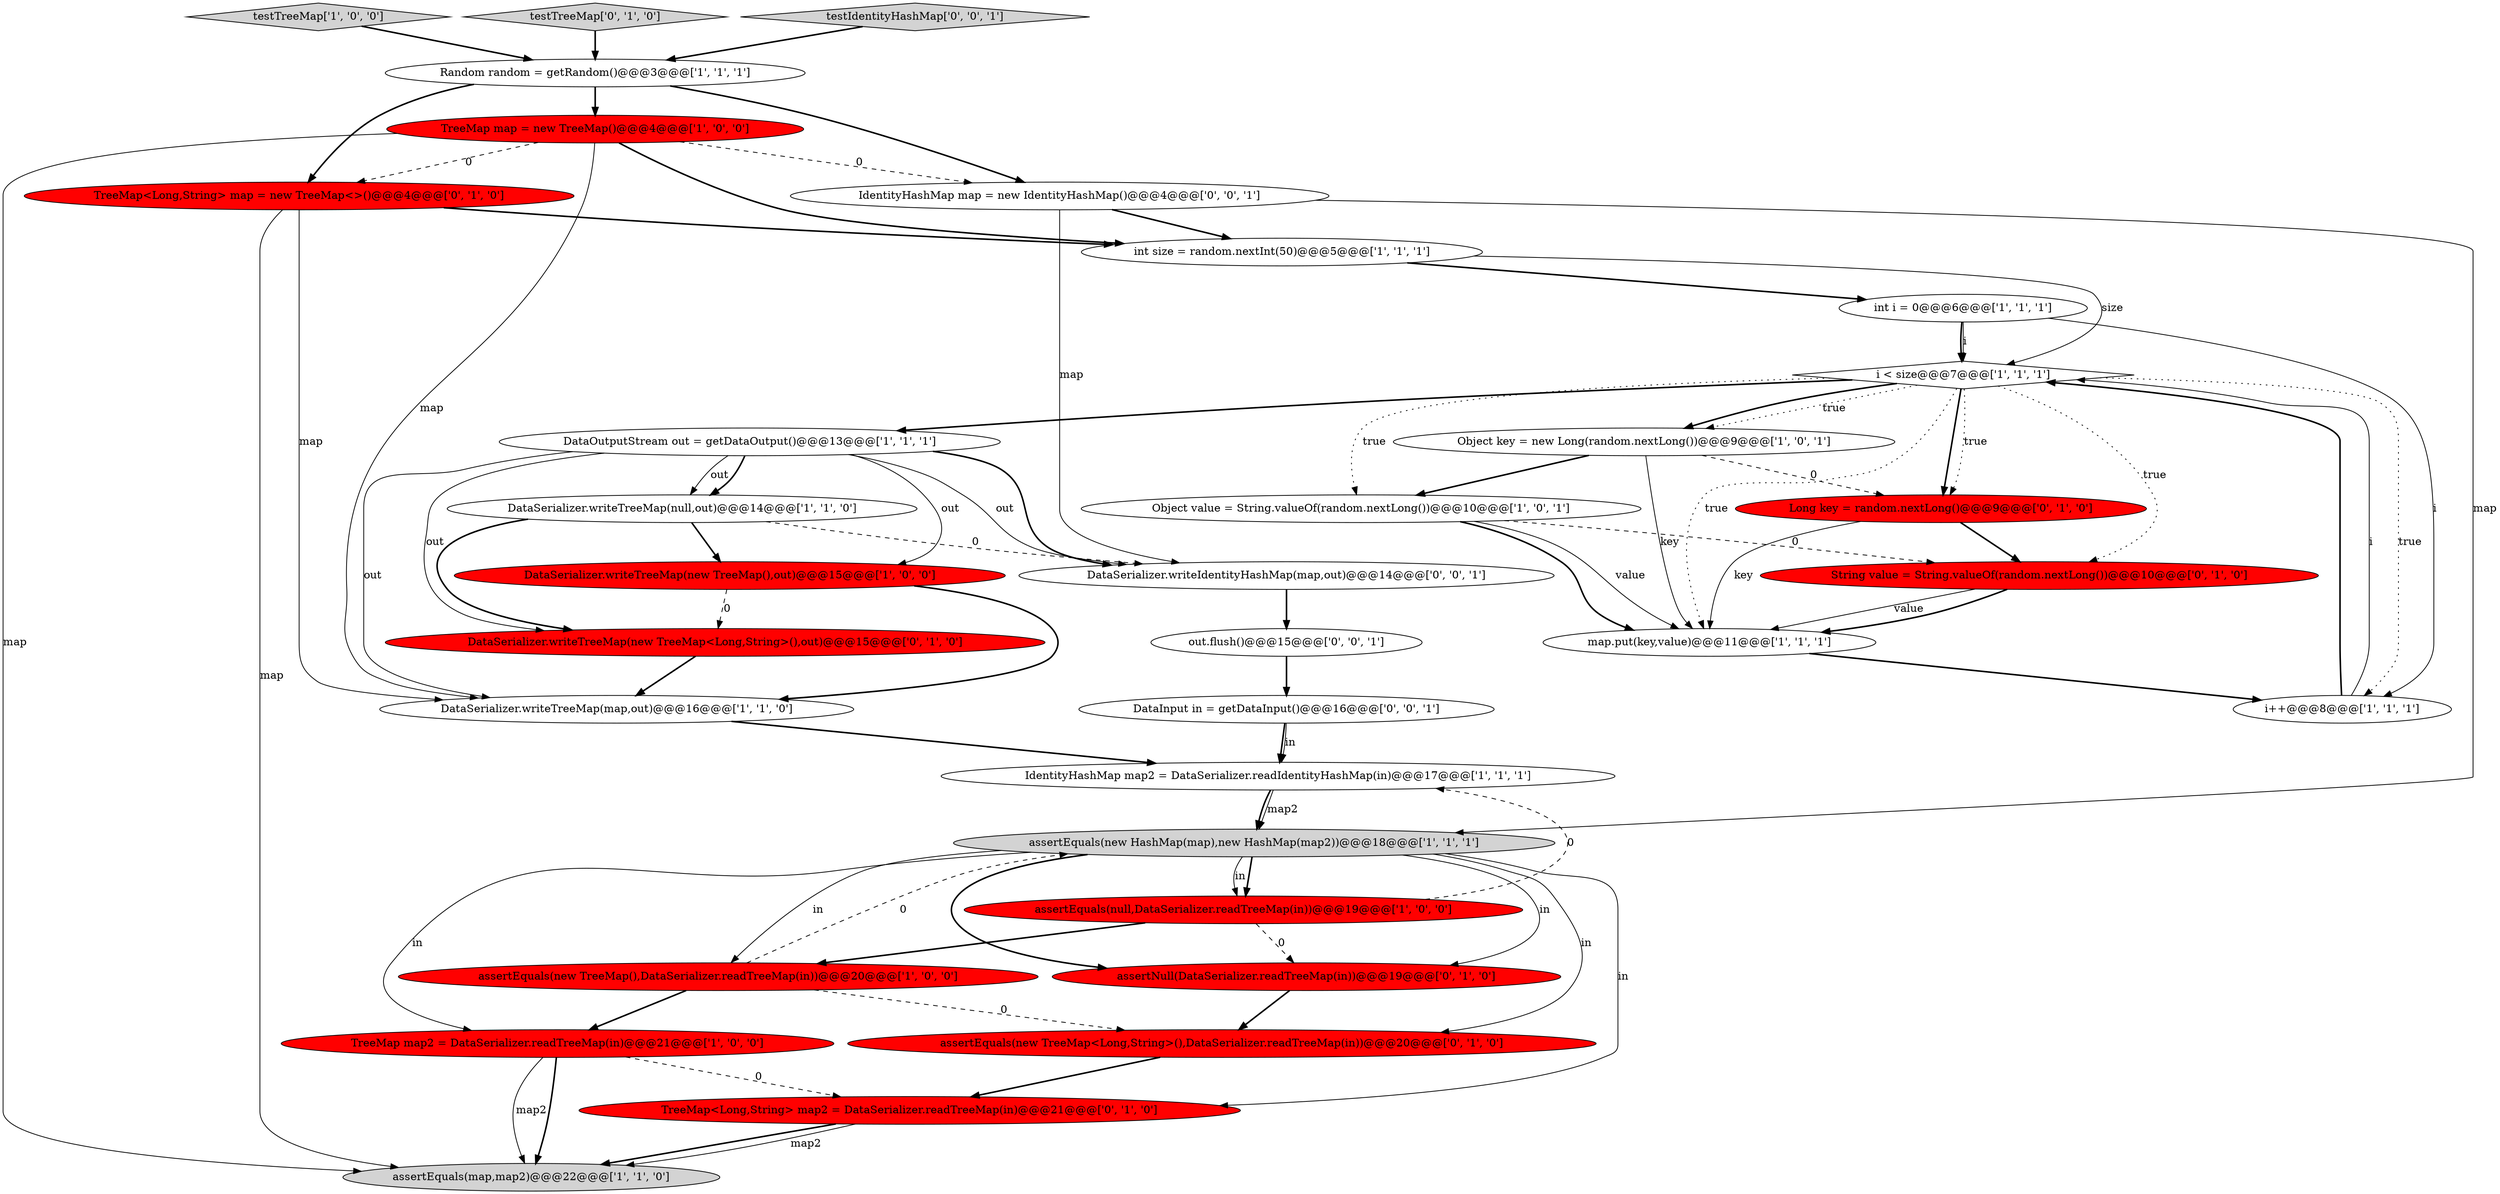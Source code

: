 digraph {
26 [style = filled, label = "DataSerializer.writeTreeMap(new TreeMap<Long,String>(),out)@@@15@@@['0', '1', '0']", fillcolor = red, shape = ellipse image = "AAA1AAABBB2BBB"];
15 [style = filled, label = "DataOutputStream out = getDataOutput()@@@13@@@['1', '1', '1']", fillcolor = white, shape = ellipse image = "AAA0AAABBB1BBB"];
5 [style = filled, label = "int size = random.nextInt(50)@@@5@@@['1', '1', '1']", fillcolor = white, shape = ellipse image = "AAA0AAABBB1BBB"];
14 [style = filled, label = "Object value = String.valueOf(random.nextLong())@@@10@@@['1', '0', '1']", fillcolor = white, shape = ellipse image = "AAA0AAABBB1BBB"];
22 [style = filled, label = "assertNull(DataSerializer.readTreeMap(in))@@@19@@@['0', '1', '0']", fillcolor = red, shape = ellipse image = "AAA1AAABBB2BBB"];
19 [style = filled, label = "assertEquals(new TreeMap(),DataSerializer.readTreeMap(in))@@@20@@@['1', '0', '0']", fillcolor = red, shape = ellipse image = "AAA1AAABBB1BBB"];
8 [style = filled, label = "map.put(key,value)@@@11@@@['1', '1', '1']", fillcolor = white, shape = ellipse image = "AAA0AAABBB1BBB"];
21 [style = filled, label = "TreeMap<Long,String> map2 = DataSerializer.readTreeMap(in)@@@21@@@['0', '1', '0']", fillcolor = red, shape = ellipse image = "AAA1AAABBB2BBB"];
29 [style = filled, label = "DataSerializer.writeIdentityHashMap(map,out)@@@14@@@['0', '0', '1']", fillcolor = white, shape = ellipse image = "AAA0AAABBB3BBB"];
2 [style = filled, label = "assertEquals(map,map2)@@@22@@@['1', '1', '0']", fillcolor = lightgray, shape = ellipse image = "AAA0AAABBB1BBB"];
18 [style = filled, label = "IdentityHashMap map2 = DataSerializer.readIdentityHashMap(in)@@@17@@@['1', '1', '1']", fillcolor = white, shape = ellipse image = "AAA0AAABBB1BBB"];
17 [style = filled, label = "i < size@@@7@@@['1', '1', '1']", fillcolor = white, shape = diamond image = "AAA0AAABBB1BBB"];
27 [style = filled, label = "TreeMap<Long,String> map = new TreeMap<>()@@@4@@@['0', '1', '0']", fillcolor = red, shape = ellipse image = "AAA1AAABBB2BBB"];
30 [style = filled, label = "DataInput in = getDataInput()@@@16@@@['0', '0', '1']", fillcolor = white, shape = ellipse image = "AAA0AAABBB3BBB"];
12 [style = filled, label = "DataSerializer.writeTreeMap(new TreeMap(),out)@@@15@@@['1', '0', '0']", fillcolor = red, shape = ellipse image = "AAA1AAABBB1BBB"];
1 [style = filled, label = "testTreeMap['1', '0', '0']", fillcolor = lightgray, shape = diamond image = "AAA0AAABBB1BBB"];
16 [style = filled, label = "DataSerializer.writeTreeMap(null,out)@@@14@@@['1', '1', '0']", fillcolor = white, shape = ellipse image = "AAA0AAABBB1BBB"];
7 [style = filled, label = "TreeMap map = new TreeMap()@@@4@@@['1', '0', '0']", fillcolor = red, shape = ellipse image = "AAA1AAABBB1BBB"];
3 [style = filled, label = "Random random = getRandom()@@@3@@@['1', '1', '1']", fillcolor = white, shape = ellipse image = "AAA0AAABBB1BBB"];
24 [style = filled, label = "Long key = random.nextLong()@@@9@@@['0', '1', '0']", fillcolor = red, shape = ellipse image = "AAA1AAABBB2BBB"];
11 [style = filled, label = "Object key = new Long(random.nextLong())@@@9@@@['1', '0', '1']", fillcolor = white, shape = ellipse image = "AAA0AAABBB1BBB"];
9 [style = filled, label = "assertEquals(new HashMap(map),new HashMap(map2))@@@18@@@['1', '1', '1']", fillcolor = lightgray, shape = ellipse image = "AAA0AAABBB1BBB"];
0 [style = filled, label = "TreeMap map2 = DataSerializer.readTreeMap(in)@@@21@@@['1', '0', '0']", fillcolor = red, shape = ellipse image = "AAA1AAABBB1BBB"];
25 [style = filled, label = "assertEquals(new TreeMap<Long,String>(),DataSerializer.readTreeMap(in))@@@20@@@['0', '1', '0']", fillcolor = red, shape = ellipse image = "AAA1AAABBB2BBB"];
6 [style = filled, label = "i++@@@8@@@['1', '1', '1']", fillcolor = white, shape = ellipse image = "AAA0AAABBB1BBB"];
20 [style = filled, label = "String value = String.valueOf(random.nextLong())@@@10@@@['0', '1', '0']", fillcolor = red, shape = ellipse image = "AAA1AAABBB2BBB"];
4 [style = filled, label = "int i = 0@@@6@@@['1', '1', '1']", fillcolor = white, shape = ellipse image = "AAA0AAABBB1BBB"];
13 [style = filled, label = "DataSerializer.writeTreeMap(map,out)@@@16@@@['1', '1', '0']", fillcolor = white, shape = ellipse image = "AAA0AAABBB1BBB"];
28 [style = filled, label = "IdentityHashMap map = new IdentityHashMap()@@@4@@@['0', '0', '1']", fillcolor = white, shape = ellipse image = "AAA0AAABBB3BBB"];
23 [style = filled, label = "testTreeMap['0', '1', '0']", fillcolor = lightgray, shape = diamond image = "AAA0AAABBB2BBB"];
10 [style = filled, label = "assertEquals(null,DataSerializer.readTreeMap(in))@@@19@@@['1', '0', '0']", fillcolor = red, shape = ellipse image = "AAA1AAABBB1BBB"];
32 [style = filled, label = "out.flush()@@@15@@@['0', '0', '1']", fillcolor = white, shape = ellipse image = "AAA0AAABBB3BBB"];
31 [style = filled, label = "testIdentityHashMap['0', '0', '1']", fillcolor = lightgray, shape = diamond image = "AAA0AAABBB3BBB"];
11->14 [style = bold, label=""];
17->6 [style = dotted, label="true"];
10->19 [style = bold, label=""];
17->14 [style = dotted, label="true"];
14->20 [style = dashed, label="0"];
8->6 [style = bold, label=""];
15->26 [style = solid, label="out"];
9->10 [style = bold, label=""];
10->22 [style = dashed, label="0"];
30->18 [style = bold, label=""];
3->27 [style = bold, label=""];
21->2 [style = bold, label=""];
12->26 [style = dashed, label="0"];
17->8 [style = dotted, label="true"];
15->12 [style = solid, label="out"];
21->2 [style = solid, label="map2"];
28->29 [style = solid, label="map"];
20->8 [style = solid, label="value"];
11->8 [style = solid, label="key"];
15->13 [style = solid, label="out"];
27->5 [style = bold, label=""];
9->22 [style = solid, label="in"];
10->18 [style = dashed, label="0"];
28->9 [style = solid, label="map"];
25->21 [style = bold, label=""];
17->20 [style = dotted, label="true"];
22->25 [style = bold, label=""];
28->5 [style = bold, label=""];
5->17 [style = solid, label="size"];
16->26 [style = bold, label=""];
0->2 [style = solid, label="map2"];
23->3 [style = bold, label=""];
4->17 [style = solid, label="i"];
26->13 [style = bold, label=""];
24->20 [style = bold, label=""];
7->5 [style = bold, label=""];
20->8 [style = bold, label=""];
3->7 [style = bold, label=""];
29->32 [style = bold, label=""];
9->10 [style = solid, label="in"];
18->9 [style = bold, label=""];
17->15 [style = bold, label=""];
14->8 [style = bold, label=""];
19->25 [style = dashed, label="0"];
31->3 [style = bold, label=""];
15->29 [style = bold, label=""];
13->18 [style = bold, label=""];
9->22 [style = bold, label=""];
6->17 [style = bold, label=""];
9->19 [style = solid, label="in"];
4->17 [style = bold, label=""];
9->0 [style = solid, label="in"];
15->29 [style = solid, label="out"];
1->3 [style = bold, label=""];
27->13 [style = solid, label="map"];
32->30 [style = bold, label=""];
19->0 [style = bold, label=""];
4->6 [style = solid, label="i"];
12->13 [style = bold, label=""];
3->28 [style = bold, label=""];
7->28 [style = dashed, label="0"];
5->4 [style = bold, label=""];
9->21 [style = solid, label="in"];
17->24 [style = dotted, label="true"];
27->2 [style = solid, label="map"];
17->11 [style = dotted, label="true"];
24->8 [style = solid, label="key"];
7->13 [style = solid, label="map"];
0->2 [style = bold, label=""];
19->9 [style = dashed, label="0"];
15->16 [style = solid, label="out"];
15->16 [style = bold, label=""];
14->8 [style = solid, label="value"];
7->2 [style = solid, label="map"];
7->27 [style = dashed, label="0"];
30->18 [style = solid, label="in"];
17->24 [style = bold, label=""];
6->17 [style = solid, label="i"];
0->21 [style = dashed, label="0"];
11->24 [style = dashed, label="0"];
16->29 [style = dashed, label="0"];
9->25 [style = solid, label="in"];
16->12 [style = bold, label=""];
18->9 [style = solid, label="map2"];
17->11 [style = bold, label=""];
}
